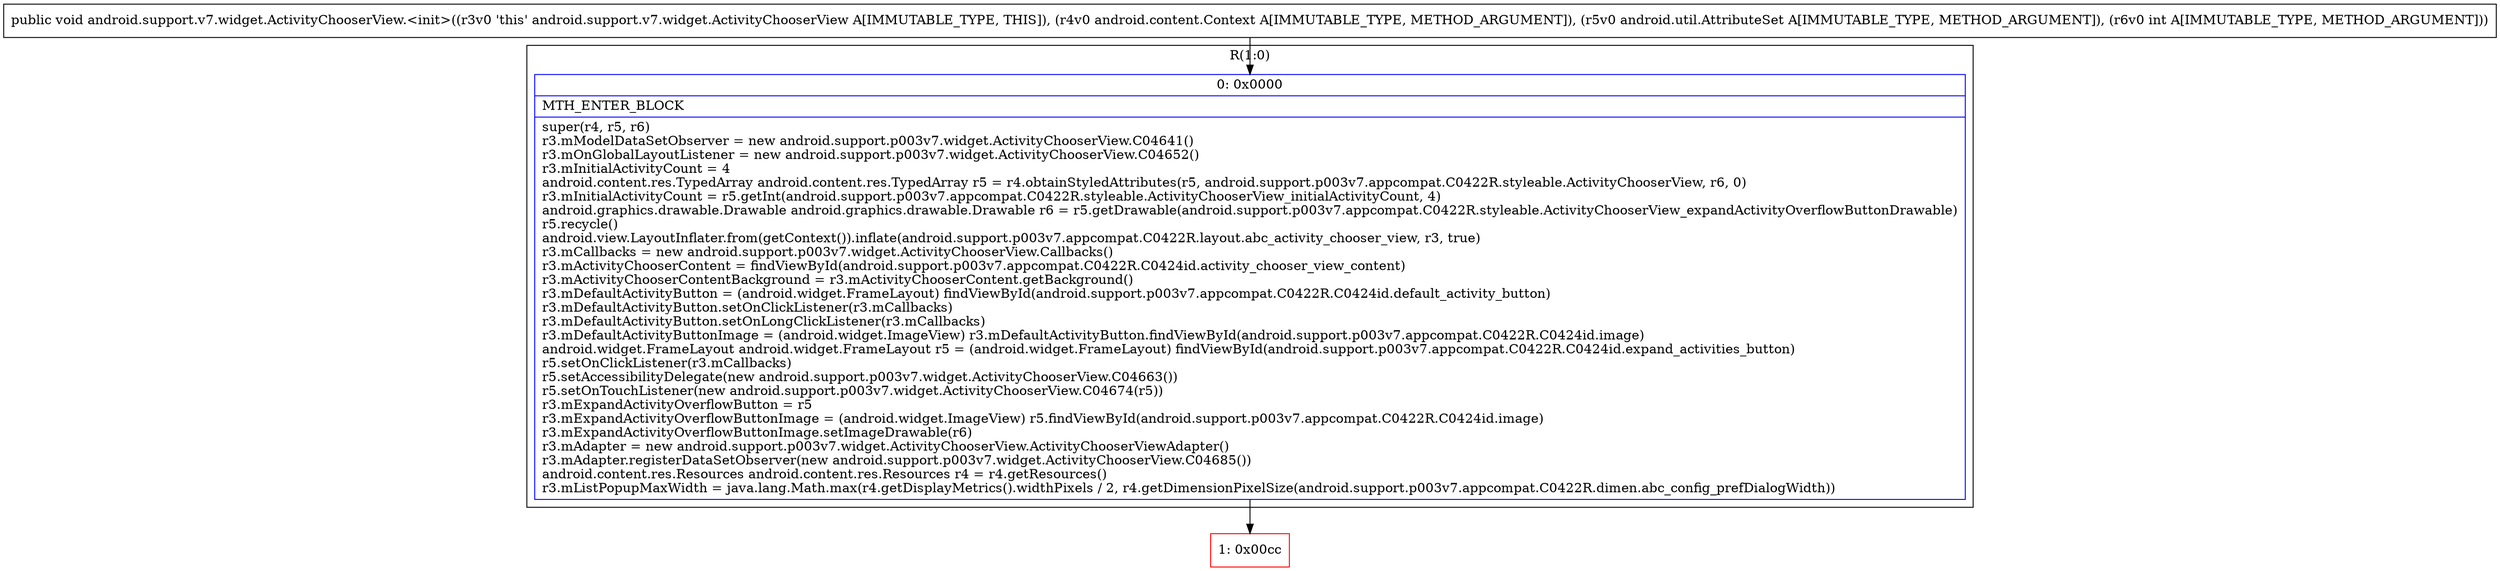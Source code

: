 digraph "CFG forandroid.support.v7.widget.ActivityChooserView.\<init\>(Landroid\/content\/Context;Landroid\/util\/AttributeSet;I)V" {
subgraph cluster_Region_118341198 {
label = "R(1:0)";
node [shape=record,color=blue];
Node_0 [shape=record,label="{0\:\ 0x0000|MTH_ENTER_BLOCK\l|super(r4, r5, r6)\lr3.mModelDataSetObserver = new android.support.p003v7.widget.ActivityChooserView.C04641()\lr3.mOnGlobalLayoutListener = new android.support.p003v7.widget.ActivityChooserView.C04652()\lr3.mInitialActivityCount = 4\landroid.content.res.TypedArray android.content.res.TypedArray r5 = r4.obtainStyledAttributes(r5, android.support.p003v7.appcompat.C0422R.styleable.ActivityChooserView, r6, 0)\lr3.mInitialActivityCount = r5.getInt(android.support.p003v7.appcompat.C0422R.styleable.ActivityChooserView_initialActivityCount, 4)\landroid.graphics.drawable.Drawable android.graphics.drawable.Drawable r6 = r5.getDrawable(android.support.p003v7.appcompat.C0422R.styleable.ActivityChooserView_expandActivityOverflowButtonDrawable)\lr5.recycle()\landroid.view.LayoutInflater.from(getContext()).inflate(android.support.p003v7.appcompat.C0422R.layout.abc_activity_chooser_view, r3, true)\lr3.mCallbacks = new android.support.p003v7.widget.ActivityChooserView.Callbacks()\lr3.mActivityChooserContent = findViewById(android.support.p003v7.appcompat.C0422R.C0424id.activity_chooser_view_content)\lr3.mActivityChooserContentBackground = r3.mActivityChooserContent.getBackground()\lr3.mDefaultActivityButton = (android.widget.FrameLayout) findViewById(android.support.p003v7.appcompat.C0422R.C0424id.default_activity_button)\lr3.mDefaultActivityButton.setOnClickListener(r3.mCallbacks)\lr3.mDefaultActivityButton.setOnLongClickListener(r3.mCallbacks)\lr3.mDefaultActivityButtonImage = (android.widget.ImageView) r3.mDefaultActivityButton.findViewById(android.support.p003v7.appcompat.C0422R.C0424id.image)\landroid.widget.FrameLayout android.widget.FrameLayout r5 = (android.widget.FrameLayout) findViewById(android.support.p003v7.appcompat.C0422R.C0424id.expand_activities_button)\lr5.setOnClickListener(r3.mCallbacks)\lr5.setAccessibilityDelegate(new android.support.p003v7.widget.ActivityChooserView.C04663())\lr5.setOnTouchListener(new android.support.p003v7.widget.ActivityChooserView.C04674(r5))\lr3.mExpandActivityOverflowButton = r5\lr3.mExpandActivityOverflowButtonImage = (android.widget.ImageView) r5.findViewById(android.support.p003v7.appcompat.C0422R.C0424id.image)\lr3.mExpandActivityOverflowButtonImage.setImageDrawable(r6)\lr3.mAdapter = new android.support.p003v7.widget.ActivityChooserView.ActivityChooserViewAdapter()\lr3.mAdapter.registerDataSetObserver(new android.support.p003v7.widget.ActivityChooserView.C04685())\landroid.content.res.Resources android.content.res.Resources r4 = r4.getResources()\lr3.mListPopupMaxWidth = java.lang.Math.max(r4.getDisplayMetrics().widthPixels \/ 2, r4.getDimensionPixelSize(android.support.p003v7.appcompat.C0422R.dimen.abc_config_prefDialogWidth))\l}"];
}
Node_1 [shape=record,color=red,label="{1\:\ 0x00cc}"];
MethodNode[shape=record,label="{public void android.support.v7.widget.ActivityChooserView.\<init\>((r3v0 'this' android.support.v7.widget.ActivityChooserView A[IMMUTABLE_TYPE, THIS]), (r4v0 android.content.Context A[IMMUTABLE_TYPE, METHOD_ARGUMENT]), (r5v0 android.util.AttributeSet A[IMMUTABLE_TYPE, METHOD_ARGUMENT]), (r6v0 int A[IMMUTABLE_TYPE, METHOD_ARGUMENT])) }"];
MethodNode -> Node_0;
Node_0 -> Node_1;
}

